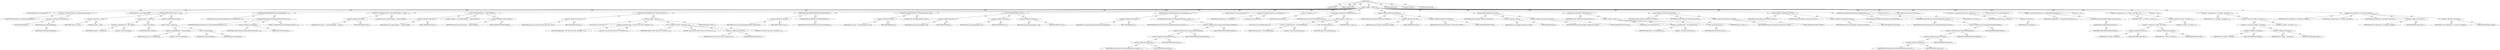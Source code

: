 digraph "init" {  
"111669149698" [label = <(METHOD,init)<SUB>90</SUB>> ]
"115964116992" [label = <(PARAM,this)<SUB>90</SUB>> ]
"115964117004" [label = <(PARAM,ImageIcon img)<SUB>90</SUB>> ]
"25769803778" [label = <(BLOCK,&lt;empty&gt;,&lt;empty&gt;)<SUB>90</SUB>> ]
"94489280512" [label = <(LOCAL,JPanel pan: javax.swing.JPanel)<SUB>92</SUB>> ]
"30064771083" [label = <(&lt;operator&gt;.assignment,JPanel pan = (JPanel) getContentPane())<SUB>92</SUB>> ]
"68719476757" [label = <(IDENTIFIER,pan,JPanel pan = (JPanel) getContentPane())<SUB>92</SUB>> ]
"30064771084" [label = <(&lt;operator&gt;.cast,(JPanel) getContentPane())<SUB>92</SUB>> ]
"180388626432" [label = <(TYPE_REF,JPanel,JPanel)<SUB>92</SUB>> ]
"30064771085" [label = <(getContentPane,this.getContentPane())<SUB>92</SUB>> ]
"68719476736" [label = <(IDENTIFIER,this,this.getContentPane())<SUB>92</SUB>> ]
"94489280513" [label = <(LOCAL,JLabel piccy: javax.swing.JLabel)<SUB>93</SUB>> ]
"47244640256" [label = <(CONTROL_STRUCTURE,IF,if (img == null))<SUB>94</SUB>> ]
"30064771086" [label = <(&lt;operator&gt;.equals,img == null)<SUB>94</SUB>> ]
"68719476758" [label = <(IDENTIFIER,img,img == null)<SUB>94</SUB>> ]
"90194313221" [label = <(LITERAL,null,img == null)<SUB>94</SUB>> ]
"25769803779" [label = <(BLOCK,&lt;empty&gt;,&lt;empty&gt;)<SUB>94</SUB>> ]
"30064771087" [label = <(&lt;operator&gt;.assignment,piccy = new JLabel())<SUB>95</SUB>> ]
"68719476759" [label = <(IDENTIFIER,piccy,piccy = new JLabel())<SUB>95</SUB>> ]
"30064771088" [label = <(&lt;operator&gt;.alloc,new JLabel())<SUB>95</SUB>> ]
"30064771089" [label = <(&lt;init&gt;,new JLabel())<SUB>95</SUB>> ]
"68719476760" [label = <(IDENTIFIER,piccy,new JLabel())<SUB>95</SUB>> ]
"47244640257" [label = <(CONTROL_STRUCTURE,ELSE,else)<SUB>96</SUB>> ]
"25769803780" [label = <(BLOCK,&lt;empty&gt;,&lt;empty&gt;)<SUB>96</SUB>> ]
"30064771090" [label = <(&lt;operator&gt;.assignment,piccy = new JLabel(img))<SUB>97</SUB>> ]
"68719476761" [label = <(IDENTIFIER,piccy,piccy = new JLabel(img))<SUB>97</SUB>> ]
"30064771091" [label = <(&lt;operator&gt;.alloc,new JLabel(img))<SUB>97</SUB>> ]
"30064771092" [label = <(&lt;init&gt;,new JLabel(img))<SUB>97</SUB>> ]
"68719476762" [label = <(IDENTIFIER,piccy,new JLabel(img))<SUB>97</SUB>> ]
"68719476763" [label = <(IDENTIFIER,img,new JLabel(img))<SUB>97</SUB>> ]
"30064771093" [label = <(setBorder,piccy.setBorder(BorderFactory.createLineBorder(...)<SUB>100</SUB>> ]
"68719476764" [label = <(IDENTIFIER,piccy,piccy.setBorder(BorderFactory.createLineBorder(...)<SUB>100</SUB>> ]
"30064771094" [label = <(createLineBorder,BorderFactory.createLineBorder(Color.black, 1))<SUB>100</SUB>> ]
"68719476765" [label = <(IDENTIFIER,BorderFactory,BorderFactory.createLineBorder(Color.black, 1))<SUB>100</SUB>> ]
"30064771095" [label = <(&lt;operator&gt;.fieldAccess,Color.black)<SUB>100</SUB>> ]
"68719476766" [label = <(IDENTIFIER,Color,BorderFactory.createLineBorder(Color.black, 1))<SUB>100</SUB>> ]
"55834574852" [label = <(FIELD_IDENTIFIER,black,black)<SUB>100</SUB>> ]
"90194313222" [label = <(LITERAL,1,BorderFactory.createLineBorder(Color.black, 1))<SUB>100</SUB>> ]
"30064771096" [label = <(&lt;operator&gt;.assignment,this.text = new JLabel(&quot;Building....&quot;, JLabel.C...)<SUB>101</SUB>> ]
"30064771097" [label = <(&lt;operator&gt;.fieldAccess,this.text)<SUB>101</SUB>> ]
"68719476767" [label = <(IDENTIFIER,this,this.text = new JLabel(&quot;Building....&quot;, JLabel.C...)> ]
"55834574853" [label = <(FIELD_IDENTIFIER,text,text)<SUB>101</SUB>> ]
"30064771098" [label = <(&lt;operator&gt;.alloc,new JLabel(&quot;Building....&quot;, JLabel.CENTER))<SUB>101</SUB>> ]
"30064771099" [label = <(&lt;init&gt;,new JLabel(&quot;Building....&quot;, JLabel.CENTER))<SUB>101</SUB>> ]
"30064771100" [label = <(&lt;operator&gt;.fieldAccess,this.text)<SUB>101</SUB>> ]
"68719476768" [label = <(IDENTIFIER,this,new JLabel(&quot;Building....&quot;, JLabel.CENTER))> ]
"55834574854" [label = <(FIELD_IDENTIFIER,text,text)<SUB>101</SUB>> ]
"90194313223" [label = <(LITERAL,&quot;Building....&quot;,new JLabel(&quot;Building....&quot;, JLabel.CENTER))<SUB>101</SUB>> ]
"30064771101" [label = <(&lt;operator&gt;.fieldAccess,JLabel.CENTER)<SUB>101</SUB>> ]
"68719476769" [label = <(IDENTIFIER,JLabel,new JLabel(&quot;Building....&quot;, JLabel.CENTER))<SUB>101</SUB>> ]
"55834574855" [label = <(FIELD_IDENTIFIER,CENTER,CENTER)<SUB>101</SUB>> ]
"30064771102" [label = <(setFont,this.text.setFont(new Font(&quot;Sans-Serif&quot;, Font.B...)<SUB>102</SUB>> ]
"30064771103" [label = <(&lt;operator&gt;.fieldAccess,this.text)<SUB>102</SUB>> ]
"68719476770" [label = <(IDENTIFIER,this,this.text.setFont(new Font(&quot;Sans-Serif&quot;, Font.B...)> ]
"55834574856" [label = <(FIELD_IDENTIFIER,text,text)<SUB>102</SUB>> ]
"25769803781" [label = <(BLOCK,&lt;empty&gt;,&lt;empty&gt;)<SUB>102</SUB>> ]
"94489280514" [label = <(LOCAL,$obj0: java.awt.Font)<SUB>102</SUB>> ]
"30064771104" [label = <(&lt;operator&gt;.assignment,$obj0 = new Font(&quot;Sans-Serif&quot;, Font.BOLD, 12))<SUB>102</SUB>> ]
"68719476771" [label = <(IDENTIFIER,$obj0,$obj0 = new Font(&quot;Sans-Serif&quot;, Font.BOLD, 12))<SUB>102</SUB>> ]
"30064771105" [label = <(&lt;operator&gt;.alloc,new Font(&quot;Sans-Serif&quot;, Font.BOLD, 12))<SUB>102</SUB>> ]
"30064771106" [label = <(&lt;init&gt;,new Font(&quot;Sans-Serif&quot;, Font.BOLD, 12))<SUB>102</SUB>> ]
"68719476772" [label = <(IDENTIFIER,$obj0,new Font(&quot;Sans-Serif&quot;, Font.BOLD, 12))<SUB>102</SUB>> ]
"90194313224" [label = <(LITERAL,&quot;Sans-Serif&quot;,new Font(&quot;Sans-Serif&quot;, Font.BOLD, 12))<SUB>102</SUB>> ]
"30064771107" [label = <(&lt;operator&gt;.fieldAccess,Font.BOLD)<SUB>102</SUB>> ]
"68719476773" [label = <(IDENTIFIER,Font,new Font(&quot;Sans-Serif&quot;, Font.BOLD, 12))<SUB>102</SUB>> ]
"55834574857" [label = <(FIELD_IDENTIFIER,BOLD,BOLD)<SUB>102</SUB>> ]
"90194313225" [label = <(LITERAL,12,new Font(&quot;Sans-Serif&quot;, Font.BOLD, 12))<SUB>102</SUB>> ]
"68719476774" [label = <(IDENTIFIER,$obj0,&lt;empty&gt;)<SUB>102</SUB>> ]
"30064771108" [label = <(setBorder,this.text.setBorder(BorderFactory.createEtchedB...)<SUB>103</SUB>> ]
"30064771109" [label = <(&lt;operator&gt;.fieldAccess,this.text)<SUB>103</SUB>> ]
"68719476775" [label = <(IDENTIFIER,this,this.text.setBorder(BorderFactory.createEtchedB...)> ]
"55834574858" [label = <(FIELD_IDENTIFIER,text,text)<SUB>103</SUB>> ]
"30064771110" [label = <(createEtchedBorder,BorderFactory.createEtchedBorder())<SUB>103</SUB>> ]
"68719476776" [label = <(IDENTIFIER,BorderFactory,BorderFactory.createEtchedBorder())<SUB>103</SUB>> ]
"30064771111" [label = <(&lt;operator&gt;.assignment,this.pb = new JProgressBar(min, max))<SUB>105</SUB>> ]
"30064771112" [label = <(&lt;operator&gt;.fieldAccess,this.pb)<SUB>105</SUB>> ]
"68719476777" [label = <(IDENTIFIER,this,this.pb = new JProgressBar(min, max))> ]
"55834574859" [label = <(FIELD_IDENTIFIER,pb,pb)<SUB>105</SUB>> ]
"30064771113" [label = <(&lt;operator&gt;.alloc,new JProgressBar(min, max))<SUB>105</SUB>> ]
"30064771114" [label = <(&lt;init&gt;,new JProgressBar(min, max))<SUB>105</SUB>> ]
"30064771115" [label = <(&lt;operator&gt;.fieldAccess,this.pb)<SUB>105</SUB>> ]
"68719476778" [label = <(IDENTIFIER,this,new JProgressBar(min, max))> ]
"55834574860" [label = <(FIELD_IDENTIFIER,pb,pb)<SUB>105</SUB>> ]
"30064771116" [label = <(&lt;operator&gt;.fieldAccess,this.min)<SUB>105</SUB>> ]
"68719476779" [label = <(IDENTIFIER,this,new JProgressBar(min, max))> ]
"55834574861" [label = <(FIELD_IDENTIFIER,min,min)<SUB>105</SUB>> ]
"30064771117" [label = <(&lt;operator&gt;.fieldAccess,this.max)<SUB>105</SUB>> ]
"68719476780" [label = <(IDENTIFIER,this,new JProgressBar(min, max))> ]
"55834574862" [label = <(FIELD_IDENTIFIER,max,max)<SUB>105</SUB>> ]
"30064771118" [label = <(setBorder,this.pb.setBorder(BorderFactory.createBevelBord...)<SUB>106</SUB>> ]
"30064771119" [label = <(&lt;operator&gt;.fieldAccess,this.pb)<SUB>106</SUB>> ]
"68719476781" [label = <(IDENTIFIER,this,this.pb.setBorder(BorderFactory.createBevelBord...)> ]
"55834574863" [label = <(FIELD_IDENTIFIER,pb,pb)<SUB>106</SUB>> ]
"30064771120" [label = <(createBevelBorder,BorderFactory.createBevelBorder(javax.swing.bor...)<SUB>106</SUB>> ]
"68719476782" [label = <(IDENTIFIER,BorderFactory,BorderFactory.createBevelBorder(javax.swing.bor...)<SUB>106</SUB>> ]
"30064771121" [label = <(&lt;operator&gt;.fieldAccess,javax.swing.border.BevelBorder.LOWERED)<SUB>106</SUB>> ]
"30064771122" [label = <(&lt;operator&gt;.fieldAccess,javax.swing.border.BevelBorder)<SUB>106</SUB>> ]
"30064771123" [label = <(&lt;operator&gt;.fieldAccess,javax.swing.border)<SUB>106</SUB>> ]
"30064771124" [label = <(&lt;operator&gt;.fieldAccess,javax.swing)<SUB>106</SUB>> ]
"68719476783" [label = <(IDENTIFIER,javax,BorderFactory.createBevelBorder(javax.swing.bor...)<SUB>106</SUB>> ]
"55834574864" [label = <(FIELD_IDENTIFIER,swing,swing)<SUB>106</SUB>> ]
"55834574865" [label = <(FIELD_IDENTIFIER,border,border)<SUB>106</SUB>> ]
"55834574866" [label = <(FIELD_IDENTIFIER,BevelBorder,BevelBorder)<SUB>106</SUB>> ]
"55834574867" [label = <(FIELD_IDENTIFIER,LOWERED,LOWERED)<SUB>106</SUB>> ]
"94489280515" [label = <(LOCAL,JPanel pan2: javax.swing.JPanel)<SUB>107</SUB>> ]
"30064771125" [label = <(&lt;operator&gt;.assignment,JPanel pan2 = new JPanel())<SUB>107</SUB>> ]
"68719476784" [label = <(IDENTIFIER,pan2,JPanel pan2 = new JPanel())<SUB>107</SUB>> ]
"30064771126" [label = <(&lt;operator&gt;.alloc,new JPanel())<SUB>107</SUB>> ]
"30064771127" [label = <(&lt;init&gt;,new JPanel())<SUB>107</SUB>> ]
"68719476785" [label = <(IDENTIFIER,pan2,new JPanel())<SUB>107</SUB>> ]
"30064771128" [label = <(setLayout,pan2.setLayout(new BorderLayout()))<SUB>108</SUB>> ]
"68719476786" [label = <(IDENTIFIER,pan2,pan2.setLayout(new BorderLayout()))<SUB>108</SUB>> ]
"25769803782" [label = <(BLOCK,&lt;empty&gt;,&lt;empty&gt;)<SUB>108</SUB>> ]
"94489280516" [label = <(LOCAL,$obj1: java.awt.BorderLayout)<SUB>108</SUB>> ]
"30064771129" [label = <(&lt;operator&gt;.assignment,$obj1 = new BorderLayout())<SUB>108</SUB>> ]
"68719476787" [label = <(IDENTIFIER,$obj1,$obj1 = new BorderLayout())<SUB>108</SUB>> ]
"30064771130" [label = <(&lt;operator&gt;.alloc,new BorderLayout())<SUB>108</SUB>> ]
"30064771131" [label = <(&lt;init&gt;,new BorderLayout())<SUB>108</SUB>> ]
"68719476788" [label = <(IDENTIFIER,$obj1,new BorderLayout())<SUB>108</SUB>> ]
"68719476789" [label = <(IDENTIFIER,$obj1,&lt;empty&gt;)<SUB>108</SUB>> ]
"30064771132" [label = <(add,pan2.add(text, BorderLayout.NORTH))<SUB>110</SUB>> ]
"68719476790" [label = <(IDENTIFIER,pan2,pan2.add(text, BorderLayout.NORTH))<SUB>110</SUB>> ]
"30064771133" [label = <(&lt;operator&gt;.fieldAccess,this.text)<SUB>110</SUB>> ]
"68719476791" [label = <(IDENTIFIER,this,pan2.add(text, BorderLayout.NORTH))> ]
"55834574868" [label = <(FIELD_IDENTIFIER,text,text)<SUB>110</SUB>> ]
"30064771134" [label = <(&lt;operator&gt;.fieldAccess,BorderLayout.NORTH)<SUB>110</SUB>> ]
"68719476792" [label = <(IDENTIFIER,BorderLayout,pan2.add(text, BorderLayout.NORTH))<SUB>110</SUB>> ]
"55834574869" [label = <(FIELD_IDENTIFIER,NORTH,NORTH)<SUB>110</SUB>> ]
"30064771135" [label = <(add,pan2.add(pb, BorderLayout.SOUTH))<SUB>111</SUB>> ]
"68719476793" [label = <(IDENTIFIER,pan2,pan2.add(pb, BorderLayout.SOUTH))<SUB>111</SUB>> ]
"30064771136" [label = <(&lt;operator&gt;.fieldAccess,this.pb)<SUB>111</SUB>> ]
"68719476794" [label = <(IDENTIFIER,this,pan2.add(pb, BorderLayout.SOUTH))> ]
"55834574870" [label = <(FIELD_IDENTIFIER,pb,pb)<SUB>111</SUB>> ]
"30064771137" [label = <(&lt;operator&gt;.fieldAccess,BorderLayout.SOUTH)<SUB>111</SUB>> ]
"68719476795" [label = <(IDENTIFIER,BorderLayout,pan2.add(pb, BorderLayout.SOUTH))<SUB>111</SUB>> ]
"55834574871" [label = <(FIELD_IDENTIFIER,SOUTH,SOUTH)<SUB>111</SUB>> ]
"30064771138" [label = <(setLayout,pan.setLayout(new BorderLayout()))<SUB>113</SUB>> ]
"68719476796" [label = <(IDENTIFIER,pan,pan.setLayout(new BorderLayout()))<SUB>113</SUB>> ]
"25769803783" [label = <(BLOCK,&lt;empty&gt;,&lt;empty&gt;)<SUB>113</SUB>> ]
"94489280517" [label = <(LOCAL,$obj2: java.awt.BorderLayout)<SUB>113</SUB>> ]
"30064771139" [label = <(&lt;operator&gt;.assignment,$obj2 = new BorderLayout())<SUB>113</SUB>> ]
"68719476797" [label = <(IDENTIFIER,$obj2,$obj2 = new BorderLayout())<SUB>113</SUB>> ]
"30064771140" [label = <(&lt;operator&gt;.alloc,new BorderLayout())<SUB>113</SUB>> ]
"30064771141" [label = <(&lt;init&gt;,new BorderLayout())<SUB>113</SUB>> ]
"68719476798" [label = <(IDENTIFIER,$obj2,new BorderLayout())<SUB>113</SUB>> ]
"68719476799" [label = <(IDENTIFIER,$obj2,&lt;empty&gt;)<SUB>113</SUB>> ]
"30064771142" [label = <(add,pan.add(piccy, BorderLayout.CENTER))<SUB>114</SUB>> ]
"68719476800" [label = <(IDENTIFIER,pan,pan.add(piccy, BorderLayout.CENTER))<SUB>114</SUB>> ]
"68719476801" [label = <(IDENTIFIER,piccy,pan.add(piccy, BorderLayout.CENTER))<SUB>114</SUB>> ]
"30064771143" [label = <(&lt;operator&gt;.fieldAccess,BorderLayout.CENTER)<SUB>114</SUB>> ]
"68719476802" [label = <(IDENTIFIER,BorderLayout,pan.add(piccy, BorderLayout.CENTER))<SUB>114</SUB>> ]
"55834574872" [label = <(FIELD_IDENTIFIER,CENTER,CENTER)<SUB>114</SUB>> ]
"30064771144" [label = <(add,pan.add(pan2, BorderLayout.SOUTH))<SUB>115</SUB>> ]
"68719476803" [label = <(IDENTIFIER,pan,pan.add(pan2, BorderLayout.SOUTH))<SUB>115</SUB>> ]
"68719476804" [label = <(IDENTIFIER,pan2,pan.add(pan2, BorderLayout.SOUTH))<SUB>115</SUB>> ]
"30064771145" [label = <(&lt;operator&gt;.fieldAccess,BorderLayout.SOUTH)<SUB>115</SUB>> ]
"68719476805" [label = <(IDENTIFIER,BorderLayout,pan.add(pan2, BorderLayout.SOUTH))<SUB>115</SUB>> ]
"55834574873" [label = <(FIELD_IDENTIFIER,SOUTH,SOUTH)<SUB>115</SUB>> ]
"30064771146" [label = <(setBorder,pan.setBorder(BorderFactory.createBevelBorder(j...)<SUB>117</SUB>> ]
"68719476806" [label = <(IDENTIFIER,pan,pan.setBorder(BorderFactory.createBevelBorder(j...)<SUB>117</SUB>> ]
"30064771147" [label = <(createBevelBorder,BorderFactory.createBevelBorder(javax.swing.bor...)<SUB>117</SUB>> ]
"68719476807" [label = <(IDENTIFIER,BorderFactory,BorderFactory.createBevelBorder(javax.swing.bor...)<SUB>117</SUB>> ]
"30064771148" [label = <(&lt;operator&gt;.fieldAccess,javax.swing.border.BevelBorder.RAISED)<SUB>117</SUB>> ]
"30064771149" [label = <(&lt;operator&gt;.fieldAccess,javax.swing.border.BevelBorder)<SUB>117</SUB>> ]
"30064771150" [label = <(&lt;operator&gt;.fieldAccess,javax.swing.border)<SUB>117</SUB>> ]
"30064771151" [label = <(&lt;operator&gt;.fieldAccess,javax.swing)<SUB>117</SUB>> ]
"68719476808" [label = <(IDENTIFIER,javax,BorderFactory.createBevelBorder(javax.swing.bor...)<SUB>117</SUB>> ]
"55834574874" [label = <(FIELD_IDENTIFIER,swing,swing)<SUB>117</SUB>> ]
"55834574875" [label = <(FIELD_IDENTIFIER,border,border)<SUB>117</SUB>> ]
"55834574876" [label = <(FIELD_IDENTIFIER,BevelBorder,BevelBorder)<SUB>117</SUB>> ]
"55834574877" [label = <(FIELD_IDENTIFIER,RAISED,RAISED)<SUB>117</SUB>> ]
"30064771152" [label = <(pack,this.pack())<SUB>119</SUB>> ]
"68719476737" [label = <(IDENTIFIER,this,this.pack())<SUB>119</SUB>> ]
"94489280518" [label = <(LOCAL,Dimension size: java.awt.Dimension)<SUB>121</SUB>> ]
"30064771153" [label = <(&lt;operator&gt;.assignment,Dimension size = getSize())<SUB>121</SUB>> ]
"68719476809" [label = <(IDENTIFIER,size,Dimension size = getSize())<SUB>121</SUB>> ]
"30064771154" [label = <(getSize,this.getSize())<SUB>121</SUB>> ]
"68719476738" [label = <(IDENTIFIER,this,this.getSize())<SUB>121</SUB>> ]
"94489280519" [label = <(LOCAL,Dimension scr: java.awt.Dimension)<SUB>122</SUB>> ]
"30064771155" [label = <(&lt;operator&gt;.assignment,Dimension scr = Toolkit.getDefaultToolkit().get...)<SUB>122</SUB>> ]
"68719476810" [label = <(IDENTIFIER,scr,Dimension scr = Toolkit.getDefaultToolkit().get...)<SUB>122</SUB>> ]
"30064771156" [label = <(getScreenSize,Toolkit.getDefaultToolkit().getScreenSize())<SUB>122</SUB>> ]
"30064771157" [label = <(getDefaultToolkit,Toolkit.getDefaultToolkit())<SUB>122</SUB>> ]
"68719476811" [label = <(IDENTIFIER,Toolkit,Toolkit.getDefaultToolkit())<SUB>122</SUB>> ]
"94489280520" [label = <(LOCAL,int x: int)<SUB>123</SUB>> ]
"30064771158" [label = <(&lt;operator&gt;.assignment,int x = (scr.width - size.width) / 2)<SUB>123</SUB>> ]
"68719476812" [label = <(IDENTIFIER,x,int x = (scr.width - size.width) / 2)<SUB>123</SUB>> ]
"30064771159" [label = <(&lt;operator&gt;.division,(scr.width - size.width) / 2)<SUB>123</SUB>> ]
"30064771160" [label = <(&lt;operator&gt;.subtraction,scr.width - size.width)<SUB>123</SUB>> ]
"30064771161" [label = <(&lt;operator&gt;.fieldAccess,scr.width)<SUB>123</SUB>> ]
"68719476813" [label = <(IDENTIFIER,scr,scr.width - size.width)<SUB>123</SUB>> ]
"55834574878" [label = <(FIELD_IDENTIFIER,width,width)<SUB>123</SUB>> ]
"30064771162" [label = <(&lt;operator&gt;.fieldAccess,size.width)<SUB>123</SUB>> ]
"68719476814" [label = <(IDENTIFIER,size,scr.width - size.width)<SUB>123</SUB>> ]
"55834574879" [label = <(FIELD_IDENTIFIER,width,width)<SUB>123</SUB>> ]
"90194313226" [label = <(LITERAL,2,(scr.width - size.width) / 2)<SUB>123</SUB>> ]
"94489280521" [label = <(LOCAL,int y: int)<SUB>124</SUB>> ]
"30064771163" [label = <(&lt;operator&gt;.assignment,int y = (scr.height - size.height) / 2)<SUB>124</SUB>> ]
"68719476815" [label = <(IDENTIFIER,y,int y = (scr.height - size.height) / 2)<SUB>124</SUB>> ]
"30064771164" [label = <(&lt;operator&gt;.division,(scr.height - size.height) / 2)<SUB>124</SUB>> ]
"30064771165" [label = <(&lt;operator&gt;.subtraction,scr.height - size.height)<SUB>124</SUB>> ]
"30064771166" [label = <(&lt;operator&gt;.fieldAccess,scr.height)<SUB>124</SUB>> ]
"68719476816" [label = <(IDENTIFIER,scr,scr.height - size.height)<SUB>124</SUB>> ]
"55834574880" [label = <(FIELD_IDENTIFIER,height,height)<SUB>124</SUB>> ]
"30064771167" [label = <(&lt;operator&gt;.fieldAccess,size.height)<SUB>124</SUB>> ]
"68719476817" [label = <(IDENTIFIER,size,scr.height - size.height)<SUB>124</SUB>> ]
"55834574881" [label = <(FIELD_IDENTIFIER,height,height)<SUB>124</SUB>> ]
"90194313227" [label = <(LITERAL,2,(scr.height - size.height) / 2)<SUB>124</SUB>> ]
"30064771168" [label = <(setBounds,this.setBounds(x, y, size.width, size.height))<SUB>125</SUB>> ]
"68719476739" [label = <(IDENTIFIER,this,this.setBounds(x, y, size.width, size.height))<SUB>125</SUB>> ]
"68719476818" [label = <(IDENTIFIER,x,this.setBounds(x, y, size.width, size.height))<SUB>125</SUB>> ]
"68719476819" [label = <(IDENTIFIER,y,this.setBounds(x, y, size.width, size.height))<SUB>125</SUB>> ]
"30064771169" [label = <(&lt;operator&gt;.fieldAccess,size.width)<SUB>125</SUB>> ]
"68719476820" [label = <(IDENTIFIER,size,this.setBounds(x, y, size.width, size.height))<SUB>125</SUB>> ]
"55834574882" [label = <(FIELD_IDENTIFIER,width,width)<SUB>125</SUB>> ]
"30064771170" [label = <(&lt;operator&gt;.fieldAccess,size.height)<SUB>125</SUB>> ]
"68719476821" [label = <(IDENTIFIER,size,this.setBounds(x, y, size.width, size.height))<SUB>125</SUB>> ]
"55834574883" [label = <(FIELD_IDENTIFIER,height,height)<SUB>125</SUB>> ]
"133143986185" [label = <(MODIFIER,PROTECTED)> ]
"133143986186" [label = <(MODIFIER,VIRTUAL)> ]
"128849018882" [label = <(METHOD_RETURN,void)<SUB>90</SUB>> ]
  "111669149698" -> "115964116992"  [ label = "AST: "] 
  "111669149698" -> "115964117004"  [ label = "AST: "] 
  "111669149698" -> "25769803778"  [ label = "AST: "] 
  "111669149698" -> "133143986185"  [ label = "AST: "] 
  "111669149698" -> "133143986186"  [ label = "AST: "] 
  "111669149698" -> "128849018882"  [ label = "AST: "] 
  "25769803778" -> "94489280512"  [ label = "AST: "] 
  "25769803778" -> "30064771083"  [ label = "AST: "] 
  "25769803778" -> "94489280513"  [ label = "AST: "] 
  "25769803778" -> "47244640256"  [ label = "AST: "] 
  "25769803778" -> "30064771093"  [ label = "AST: "] 
  "25769803778" -> "30064771096"  [ label = "AST: "] 
  "25769803778" -> "30064771099"  [ label = "AST: "] 
  "25769803778" -> "30064771102"  [ label = "AST: "] 
  "25769803778" -> "30064771108"  [ label = "AST: "] 
  "25769803778" -> "30064771111"  [ label = "AST: "] 
  "25769803778" -> "30064771114"  [ label = "AST: "] 
  "25769803778" -> "30064771118"  [ label = "AST: "] 
  "25769803778" -> "94489280515"  [ label = "AST: "] 
  "25769803778" -> "30064771125"  [ label = "AST: "] 
  "25769803778" -> "30064771127"  [ label = "AST: "] 
  "25769803778" -> "30064771128"  [ label = "AST: "] 
  "25769803778" -> "30064771132"  [ label = "AST: "] 
  "25769803778" -> "30064771135"  [ label = "AST: "] 
  "25769803778" -> "30064771138"  [ label = "AST: "] 
  "25769803778" -> "30064771142"  [ label = "AST: "] 
  "25769803778" -> "30064771144"  [ label = "AST: "] 
  "25769803778" -> "30064771146"  [ label = "AST: "] 
  "25769803778" -> "30064771152"  [ label = "AST: "] 
  "25769803778" -> "94489280518"  [ label = "AST: "] 
  "25769803778" -> "30064771153"  [ label = "AST: "] 
  "25769803778" -> "94489280519"  [ label = "AST: "] 
  "25769803778" -> "30064771155"  [ label = "AST: "] 
  "25769803778" -> "94489280520"  [ label = "AST: "] 
  "25769803778" -> "30064771158"  [ label = "AST: "] 
  "25769803778" -> "94489280521"  [ label = "AST: "] 
  "25769803778" -> "30064771163"  [ label = "AST: "] 
  "25769803778" -> "30064771168"  [ label = "AST: "] 
  "30064771083" -> "68719476757"  [ label = "AST: "] 
  "30064771083" -> "30064771084"  [ label = "AST: "] 
  "30064771084" -> "180388626432"  [ label = "AST: "] 
  "30064771084" -> "30064771085"  [ label = "AST: "] 
  "30064771085" -> "68719476736"  [ label = "AST: "] 
  "47244640256" -> "30064771086"  [ label = "AST: "] 
  "47244640256" -> "25769803779"  [ label = "AST: "] 
  "47244640256" -> "47244640257"  [ label = "AST: "] 
  "30064771086" -> "68719476758"  [ label = "AST: "] 
  "30064771086" -> "90194313221"  [ label = "AST: "] 
  "25769803779" -> "30064771087"  [ label = "AST: "] 
  "25769803779" -> "30064771089"  [ label = "AST: "] 
  "30064771087" -> "68719476759"  [ label = "AST: "] 
  "30064771087" -> "30064771088"  [ label = "AST: "] 
  "30064771089" -> "68719476760"  [ label = "AST: "] 
  "47244640257" -> "25769803780"  [ label = "AST: "] 
  "25769803780" -> "30064771090"  [ label = "AST: "] 
  "25769803780" -> "30064771092"  [ label = "AST: "] 
  "30064771090" -> "68719476761"  [ label = "AST: "] 
  "30064771090" -> "30064771091"  [ label = "AST: "] 
  "30064771092" -> "68719476762"  [ label = "AST: "] 
  "30064771092" -> "68719476763"  [ label = "AST: "] 
  "30064771093" -> "68719476764"  [ label = "AST: "] 
  "30064771093" -> "30064771094"  [ label = "AST: "] 
  "30064771094" -> "68719476765"  [ label = "AST: "] 
  "30064771094" -> "30064771095"  [ label = "AST: "] 
  "30064771094" -> "90194313222"  [ label = "AST: "] 
  "30064771095" -> "68719476766"  [ label = "AST: "] 
  "30064771095" -> "55834574852"  [ label = "AST: "] 
  "30064771096" -> "30064771097"  [ label = "AST: "] 
  "30064771096" -> "30064771098"  [ label = "AST: "] 
  "30064771097" -> "68719476767"  [ label = "AST: "] 
  "30064771097" -> "55834574853"  [ label = "AST: "] 
  "30064771099" -> "30064771100"  [ label = "AST: "] 
  "30064771099" -> "90194313223"  [ label = "AST: "] 
  "30064771099" -> "30064771101"  [ label = "AST: "] 
  "30064771100" -> "68719476768"  [ label = "AST: "] 
  "30064771100" -> "55834574854"  [ label = "AST: "] 
  "30064771101" -> "68719476769"  [ label = "AST: "] 
  "30064771101" -> "55834574855"  [ label = "AST: "] 
  "30064771102" -> "30064771103"  [ label = "AST: "] 
  "30064771102" -> "25769803781"  [ label = "AST: "] 
  "30064771103" -> "68719476770"  [ label = "AST: "] 
  "30064771103" -> "55834574856"  [ label = "AST: "] 
  "25769803781" -> "94489280514"  [ label = "AST: "] 
  "25769803781" -> "30064771104"  [ label = "AST: "] 
  "25769803781" -> "30064771106"  [ label = "AST: "] 
  "25769803781" -> "68719476774"  [ label = "AST: "] 
  "30064771104" -> "68719476771"  [ label = "AST: "] 
  "30064771104" -> "30064771105"  [ label = "AST: "] 
  "30064771106" -> "68719476772"  [ label = "AST: "] 
  "30064771106" -> "90194313224"  [ label = "AST: "] 
  "30064771106" -> "30064771107"  [ label = "AST: "] 
  "30064771106" -> "90194313225"  [ label = "AST: "] 
  "30064771107" -> "68719476773"  [ label = "AST: "] 
  "30064771107" -> "55834574857"  [ label = "AST: "] 
  "30064771108" -> "30064771109"  [ label = "AST: "] 
  "30064771108" -> "30064771110"  [ label = "AST: "] 
  "30064771109" -> "68719476775"  [ label = "AST: "] 
  "30064771109" -> "55834574858"  [ label = "AST: "] 
  "30064771110" -> "68719476776"  [ label = "AST: "] 
  "30064771111" -> "30064771112"  [ label = "AST: "] 
  "30064771111" -> "30064771113"  [ label = "AST: "] 
  "30064771112" -> "68719476777"  [ label = "AST: "] 
  "30064771112" -> "55834574859"  [ label = "AST: "] 
  "30064771114" -> "30064771115"  [ label = "AST: "] 
  "30064771114" -> "30064771116"  [ label = "AST: "] 
  "30064771114" -> "30064771117"  [ label = "AST: "] 
  "30064771115" -> "68719476778"  [ label = "AST: "] 
  "30064771115" -> "55834574860"  [ label = "AST: "] 
  "30064771116" -> "68719476779"  [ label = "AST: "] 
  "30064771116" -> "55834574861"  [ label = "AST: "] 
  "30064771117" -> "68719476780"  [ label = "AST: "] 
  "30064771117" -> "55834574862"  [ label = "AST: "] 
  "30064771118" -> "30064771119"  [ label = "AST: "] 
  "30064771118" -> "30064771120"  [ label = "AST: "] 
  "30064771119" -> "68719476781"  [ label = "AST: "] 
  "30064771119" -> "55834574863"  [ label = "AST: "] 
  "30064771120" -> "68719476782"  [ label = "AST: "] 
  "30064771120" -> "30064771121"  [ label = "AST: "] 
  "30064771121" -> "30064771122"  [ label = "AST: "] 
  "30064771121" -> "55834574867"  [ label = "AST: "] 
  "30064771122" -> "30064771123"  [ label = "AST: "] 
  "30064771122" -> "55834574866"  [ label = "AST: "] 
  "30064771123" -> "30064771124"  [ label = "AST: "] 
  "30064771123" -> "55834574865"  [ label = "AST: "] 
  "30064771124" -> "68719476783"  [ label = "AST: "] 
  "30064771124" -> "55834574864"  [ label = "AST: "] 
  "30064771125" -> "68719476784"  [ label = "AST: "] 
  "30064771125" -> "30064771126"  [ label = "AST: "] 
  "30064771127" -> "68719476785"  [ label = "AST: "] 
  "30064771128" -> "68719476786"  [ label = "AST: "] 
  "30064771128" -> "25769803782"  [ label = "AST: "] 
  "25769803782" -> "94489280516"  [ label = "AST: "] 
  "25769803782" -> "30064771129"  [ label = "AST: "] 
  "25769803782" -> "30064771131"  [ label = "AST: "] 
  "25769803782" -> "68719476789"  [ label = "AST: "] 
  "30064771129" -> "68719476787"  [ label = "AST: "] 
  "30064771129" -> "30064771130"  [ label = "AST: "] 
  "30064771131" -> "68719476788"  [ label = "AST: "] 
  "30064771132" -> "68719476790"  [ label = "AST: "] 
  "30064771132" -> "30064771133"  [ label = "AST: "] 
  "30064771132" -> "30064771134"  [ label = "AST: "] 
  "30064771133" -> "68719476791"  [ label = "AST: "] 
  "30064771133" -> "55834574868"  [ label = "AST: "] 
  "30064771134" -> "68719476792"  [ label = "AST: "] 
  "30064771134" -> "55834574869"  [ label = "AST: "] 
  "30064771135" -> "68719476793"  [ label = "AST: "] 
  "30064771135" -> "30064771136"  [ label = "AST: "] 
  "30064771135" -> "30064771137"  [ label = "AST: "] 
  "30064771136" -> "68719476794"  [ label = "AST: "] 
  "30064771136" -> "55834574870"  [ label = "AST: "] 
  "30064771137" -> "68719476795"  [ label = "AST: "] 
  "30064771137" -> "55834574871"  [ label = "AST: "] 
  "30064771138" -> "68719476796"  [ label = "AST: "] 
  "30064771138" -> "25769803783"  [ label = "AST: "] 
  "25769803783" -> "94489280517"  [ label = "AST: "] 
  "25769803783" -> "30064771139"  [ label = "AST: "] 
  "25769803783" -> "30064771141"  [ label = "AST: "] 
  "25769803783" -> "68719476799"  [ label = "AST: "] 
  "30064771139" -> "68719476797"  [ label = "AST: "] 
  "30064771139" -> "30064771140"  [ label = "AST: "] 
  "30064771141" -> "68719476798"  [ label = "AST: "] 
  "30064771142" -> "68719476800"  [ label = "AST: "] 
  "30064771142" -> "68719476801"  [ label = "AST: "] 
  "30064771142" -> "30064771143"  [ label = "AST: "] 
  "30064771143" -> "68719476802"  [ label = "AST: "] 
  "30064771143" -> "55834574872"  [ label = "AST: "] 
  "30064771144" -> "68719476803"  [ label = "AST: "] 
  "30064771144" -> "68719476804"  [ label = "AST: "] 
  "30064771144" -> "30064771145"  [ label = "AST: "] 
  "30064771145" -> "68719476805"  [ label = "AST: "] 
  "30064771145" -> "55834574873"  [ label = "AST: "] 
  "30064771146" -> "68719476806"  [ label = "AST: "] 
  "30064771146" -> "30064771147"  [ label = "AST: "] 
  "30064771147" -> "68719476807"  [ label = "AST: "] 
  "30064771147" -> "30064771148"  [ label = "AST: "] 
  "30064771148" -> "30064771149"  [ label = "AST: "] 
  "30064771148" -> "55834574877"  [ label = "AST: "] 
  "30064771149" -> "30064771150"  [ label = "AST: "] 
  "30064771149" -> "55834574876"  [ label = "AST: "] 
  "30064771150" -> "30064771151"  [ label = "AST: "] 
  "30064771150" -> "55834574875"  [ label = "AST: "] 
  "30064771151" -> "68719476808"  [ label = "AST: "] 
  "30064771151" -> "55834574874"  [ label = "AST: "] 
  "30064771152" -> "68719476737"  [ label = "AST: "] 
  "30064771153" -> "68719476809"  [ label = "AST: "] 
  "30064771153" -> "30064771154"  [ label = "AST: "] 
  "30064771154" -> "68719476738"  [ label = "AST: "] 
  "30064771155" -> "68719476810"  [ label = "AST: "] 
  "30064771155" -> "30064771156"  [ label = "AST: "] 
  "30064771156" -> "30064771157"  [ label = "AST: "] 
  "30064771157" -> "68719476811"  [ label = "AST: "] 
  "30064771158" -> "68719476812"  [ label = "AST: "] 
  "30064771158" -> "30064771159"  [ label = "AST: "] 
  "30064771159" -> "30064771160"  [ label = "AST: "] 
  "30064771159" -> "90194313226"  [ label = "AST: "] 
  "30064771160" -> "30064771161"  [ label = "AST: "] 
  "30064771160" -> "30064771162"  [ label = "AST: "] 
  "30064771161" -> "68719476813"  [ label = "AST: "] 
  "30064771161" -> "55834574878"  [ label = "AST: "] 
  "30064771162" -> "68719476814"  [ label = "AST: "] 
  "30064771162" -> "55834574879"  [ label = "AST: "] 
  "30064771163" -> "68719476815"  [ label = "AST: "] 
  "30064771163" -> "30064771164"  [ label = "AST: "] 
  "30064771164" -> "30064771165"  [ label = "AST: "] 
  "30064771164" -> "90194313227"  [ label = "AST: "] 
  "30064771165" -> "30064771166"  [ label = "AST: "] 
  "30064771165" -> "30064771167"  [ label = "AST: "] 
  "30064771166" -> "68719476816"  [ label = "AST: "] 
  "30064771166" -> "55834574880"  [ label = "AST: "] 
  "30064771167" -> "68719476817"  [ label = "AST: "] 
  "30064771167" -> "55834574881"  [ label = "AST: "] 
  "30064771168" -> "68719476739"  [ label = "AST: "] 
  "30064771168" -> "68719476818"  [ label = "AST: "] 
  "30064771168" -> "68719476819"  [ label = "AST: "] 
  "30064771168" -> "30064771169"  [ label = "AST: "] 
  "30064771168" -> "30064771170"  [ label = "AST: "] 
  "30064771169" -> "68719476820"  [ label = "AST: "] 
  "30064771169" -> "55834574882"  [ label = "AST: "] 
  "30064771170" -> "68719476821"  [ label = "AST: "] 
  "30064771170" -> "55834574883"  [ label = "AST: "] 
  "111669149698" -> "115964116992"  [ label = "DDG: "] 
  "111669149698" -> "115964117004"  [ label = "DDG: "] 
}
